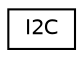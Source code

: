 digraph "Graphical Class Hierarchy"
{
  edge [fontname="Helvetica",fontsize="10",labelfontname="Helvetica",labelfontsize="10"];
  node [fontname="Helvetica",fontsize="10",shape=record];
  rankdir="LR";
  Node1 [label="I2C",height=0.2,width=0.4,color="black", fillcolor="white", style="filled",URL="$classI2C.html",tooltip="A basic I2C driver. "];
}
